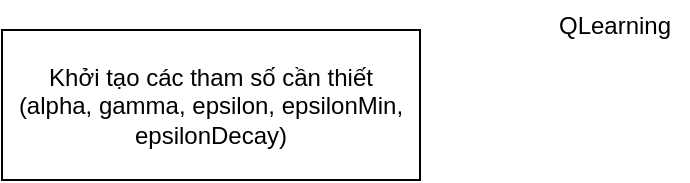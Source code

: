 <mxfile version="27.0.2">
  <diagram name="Page-1" id="E1j6j_1OJSd3slHDF1Ss">
    <mxGraphModel dx="1304" dy="1363" grid="0" gridSize="10" guides="1" tooltips="1" connect="1" arrows="1" fold="1" page="0" pageScale="1" pageWidth="850" pageHeight="1100" math="0" shadow="0">
      <root>
        <mxCell id="0" />
        <mxCell id="1" parent="0" />
        <mxCell id="LOpj9IDbqsxbHJfjbZ30-1" value="QLearning" style="text;html=1;align=center;verticalAlign=middle;resizable=0;points=[];autosize=1;strokeColor=none;fillColor=none;" vertex="1" parent="1">
          <mxGeometry x="-172" y="-478" width="74" height="26" as="geometry" />
        </mxCell>
        <mxCell id="LOpj9IDbqsxbHJfjbZ30-3" value="Khởi tạo các tham số cần thiết&lt;div&gt;&lt;span style=&quot;white-space-collapse: preserve; background-color: transparent; color: light-dark(rgb(0, 0, 0), rgb(255, 255, 255));&quot;&gt;(alpha, gamma, epsilon, epsilonMin, epsilonDecay)&lt;/span&gt;&lt;/div&gt;" style="rounded=0;whiteSpace=wrap;html=1;" vertex="1" parent="1">
          <mxGeometry x="-441" y="-463" width="209" height="75" as="geometry" />
        </mxCell>
      </root>
    </mxGraphModel>
  </diagram>
</mxfile>
